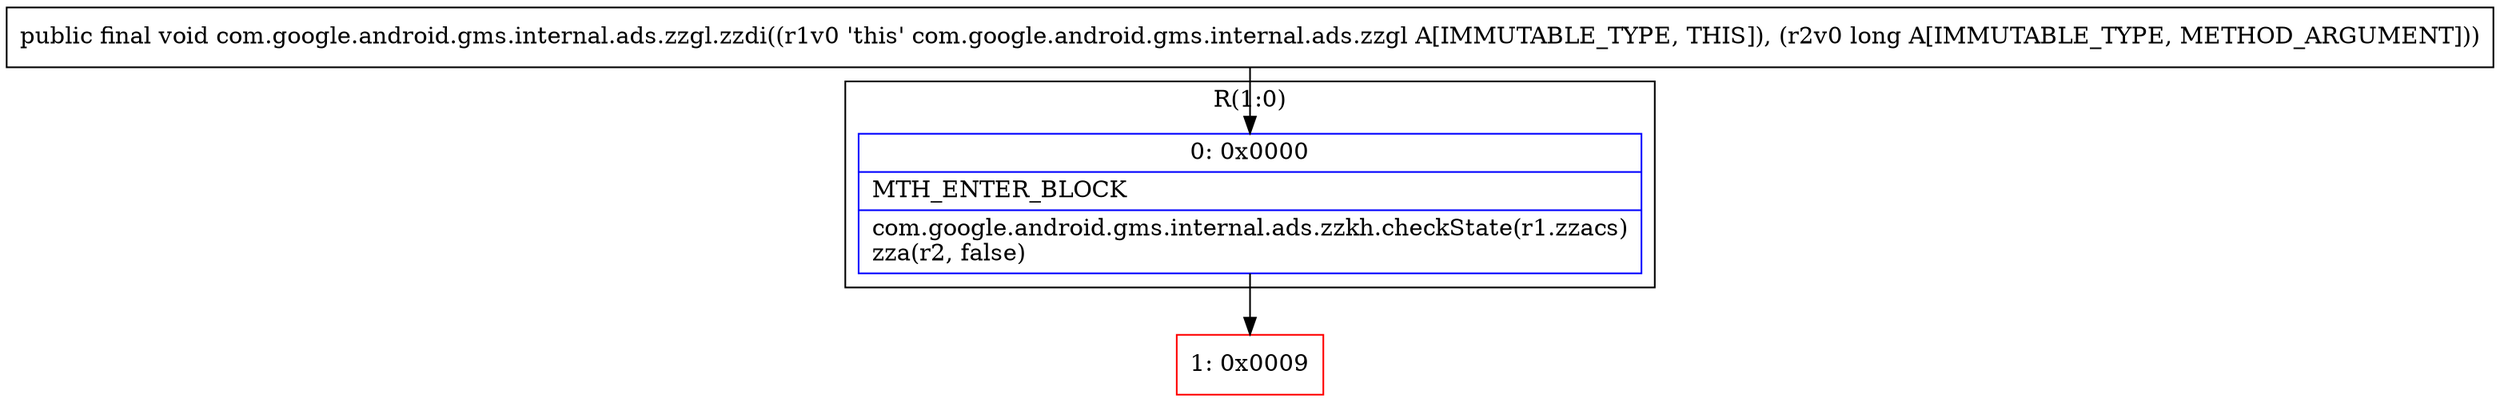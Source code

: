 digraph "CFG forcom.google.android.gms.internal.ads.zzgl.zzdi(J)V" {
subgraph cluster_Region_1564741320 {
label = "R(1:0)";
node [shape=record,color=blue];
Node_0 [shape=record,label="{0\:\ 0x0000|MTH_ENTER_BLOCK\l|com.google.android.gms.internal.ads.zzkh.checkState(r1.zzacs)\lzza(r2, false)\l}"];
}
Node_1 [shape=record,color=red,label="{1\:\ 0x0009}"];
MethodNode[shape=record,label="{public final void com.google.android.gms.internal.ads.zzgl.zzdi((r1v0 'this' com.google.android.gms.internal.ads.zzgl A[IMMUTABLE_TYPE, THIS]), (r2v0 long A[IMMUTABLE_TYPE, METHOD_ARGUMENT])) }"];
MethodNode -> Node_0;
Node_0 -> Node_1;
}

